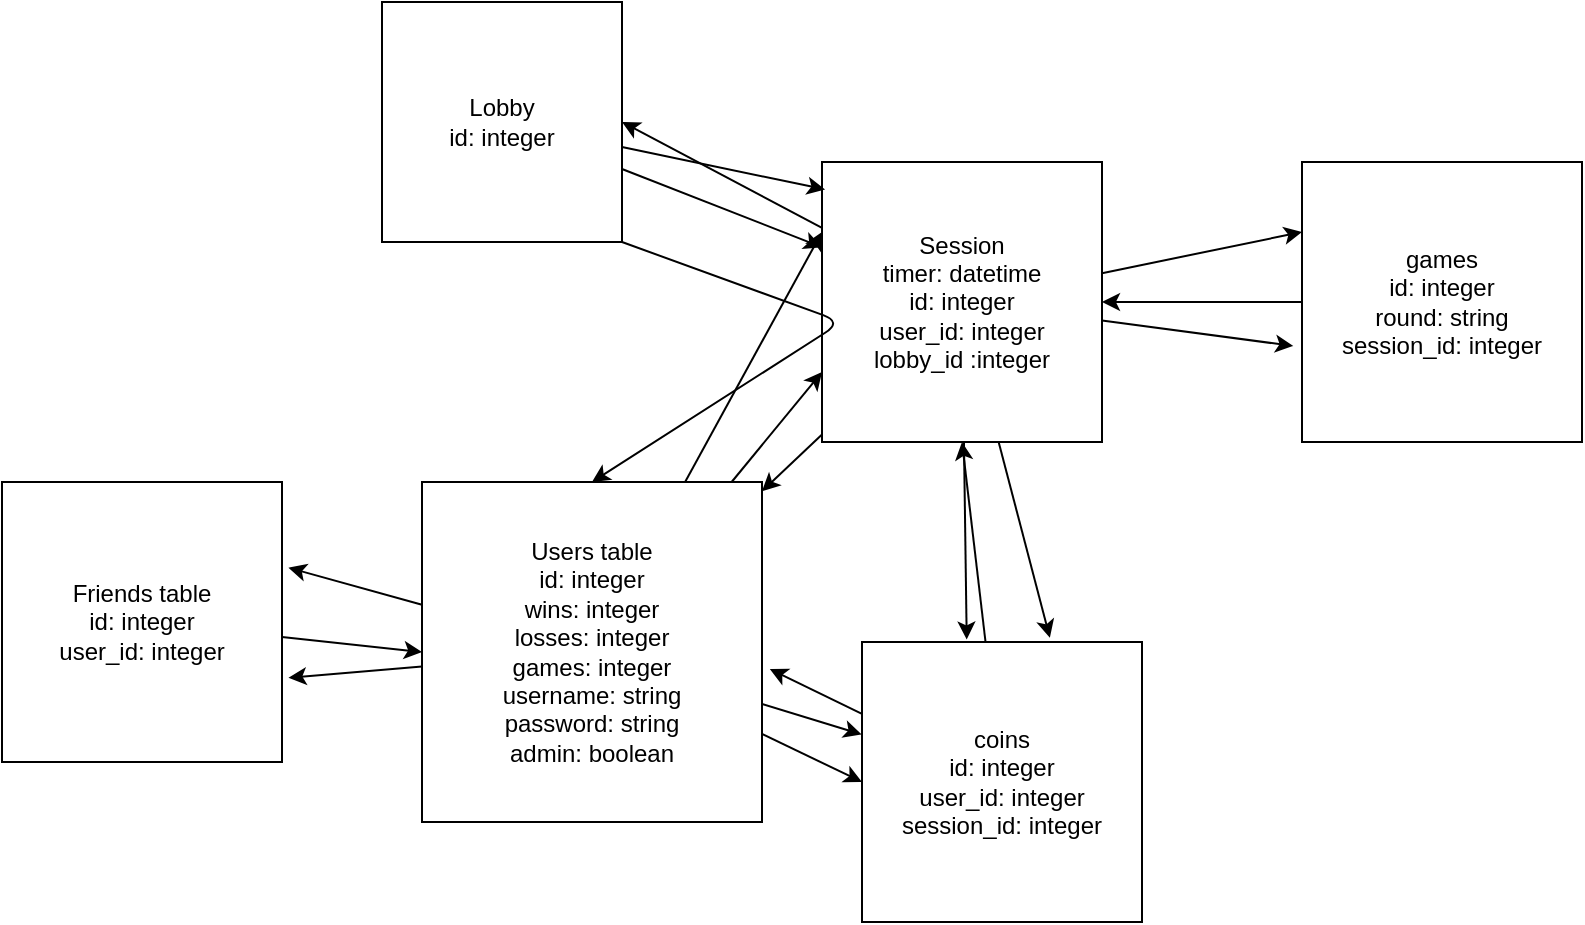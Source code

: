 <mxfile>
    <diagram id="SXnXjJQqn66twB2WPe2S" name="Page-1">
        <mxGraphModel dx="1054" dy="617" grid="1" gridSize="10" guides="1" tooltips="1" connect="1" arrows="1" fold="1" page="1" pageScale="1" pageWidth="850" pageHeight="1100" math="0" shadow="0">
            <root>
                <mxCell id="0"/>
                <mxCell id="1" parent="0"/>
                <mxCell id="11" style="edgeStyle=none;html=1;entryX=0;entryY=0.5;entryDx=0;entryDy=0;" parent="1" source="2" target="4" edge="1">
                    <mxGeometry relative="1" as="geometry"/>
                </mxCell>
                <mxCell id="2" value="Friends table&lt;br&gt;id: integer&lt;br&gt;user_id: integer" style="whiteSpace=wrap;html=1;aspect=fixed;" parent="1" vertex="1">
                    <mxGeometry x="10" y="240" width="140" height="140" as="geometry"/>
                </mxCell>
                <mxCell id="9" style="edgeStyle=none;html=1;entryX=0.5;entryY=1;entryDx=0;entryDy=0;" parent="1" source="3" target="6" edge="1">
                    <mxGeometry relative="1" as="geometry"/>
                </mxCell>
                <mxCell id="10" style="edgeStyle=none;html=1;entryX=1.023;entryY=0.55;entryDx=0;entryDy=0;entryPerimeter=0;" parent="1" source="3" target="4" edge="1">
                    <mxGeometry relative="1" as="geometry"/>
                </mxCell>
                <mxCell id="3" value="coins&lt;br&gt;id: integer&lt;br&gt;user_id: integer&lt;br&gt;session_id: integer" style="whiteSpace=wrap;html=1;aspect=fixed;" parent="1" vertex="1">
                    <mxGeometry x="440" y="320" width="140" height="140" as="geometry"/>
                </mxCell>
                <mxCell id="12" style="edgeStyle=none;html=1;entryX=1.023;entryY=0.306;entryDx=0;entryDy=0;entryPerimeter=0;" parent="1" source="4" target="2" edge="1">
                    <mxGeometry relative="1" as="geometry"/>
                </mxCell>
                <mxCell id="13" style="edgeStyle=none;html=1;entryX=1.023;entryY=0.699;entryDx=0;entryDy=0;entryPerimeter=0;" parent="1" source="4" target="2" edge="1">
                    <mxGeometry relative="1" as="geometry"/>
                </mxCell>
                <mxCell id="14" style="edgeStyle=none;html=1;entryX=0;entryY=0.5;entryDx=0;entryDy=0;" parent="1" source="4" target="3" edge="1">
                    <mxGeometry relative="1" as="geometry"/>
                </mxCell>
                <mxCell id="15" style="edgeStyle=none;html=1;entryX=-0.001;entryY=0.33;entryDx=0;entryDy=0;entryPerimeter=0;" parent="1" source="4" target="3" edge="1">
                    <mxGeometry relative="1" as="geometry"/>
                </mxCell>
                <mxCell id="16" style="edgeStyle=none;html=1;entryX=0;entryY=0.25;entryDx=0;entryDy=0;" parent="1" source="4" target="6" edge="1">
                    <mxGeometry relative="1" as="geometry"/>
                </mxCell>
                <mxCell id="17" style="edgeStyle=none;html=1;entryX=0;entryY=0.75;entryDx=0;entryDy=0;" parent="1" source="4" target="6" edge="1">
                    <mxGeometry relative="1" as="geometry"/>
                </mxCell>
                <mxCell id="4" value="Users table&lt;br&gt;id: integer&lt;br&gt;wins: integer&lt;br&gt;losses: integer&lt;br&gt;games: integer&lt;br&gt;username: string&lt;br&gt;password: string&lt;br&gt;admin: boolean" style="whiteSpace=wrap;html=1;aspect=fixed;" parent="1" vertex="1">
                    <mxGeometry x="220" y="240" width="170" height="170" as="geometry"/>
                </mxCell>
                <mxCell id="20" style="edgeStyle=none;html=1;entryX=1;entryY=0.5;entryDx=0;entryDy=0;" parent="1" source="5" target="6" edge="1">
                    <mxGeometry relative="1" as="geometry"/>
                </mxCell>
                <mxCell id="5" value="games&lt;br&gt;id: integer&lt;br&gt;round: string&lt;br&gt;session_id: integer" style="whiteSpace=wrap;html=1;aspect=fixed;" parent="1" vertex="1">
                    <mxGeometry x="660" y="80" width="140" height="140" as="geometry"/>
                </mxCell>
                <mxCell id="18" style="edgeStyle=none;html=1;entryX=0;entryY=0.25;entryDx=0;entryDy=0;" parent="1" source="6" target="5" edge="1">
                    <mxGeometry relative="1" as="geometry"/>
                </mxCell>
                <mxCell id="19" style="edgeStyle=none;html=1;entryX=-0.031;entryY=0.657;entryDx=0;entryDy=0;entryPerimeter=0;" parent="1" source="6" target="5" edge="1">
                    <mxGeometry relative="1" as="geometry"/>
                </mxCell>
                <mxCell id="21" style="edgeStyle=none;html=1;entryX=0.374;entryY=-0.009;entryDx=0;entryDy=0;entryPerimeter=0;" parent="1" source="6" target="3" edge="1">
                    <mxGeometry relative="1" as="geometry"/>
                </mxCell>
                <mxCell id="22" style="edgeStyle=none;html=1;entryX=0.671;entryY=-0.015;entryDx=0;entryDy=0;entryPerimeter=0;" parent="1" source="6" target="3" edge="1">
                    <mxGeometry relative="1" as="geometry"/>
                </mxCell>
                <mxCell id="23" style="edgeStyle=none;html=1;" parent="1" source="6" target="4" edge="1">
                    <mxGeometry relative="1" as="geometry"/>
                </mxCell>
                <mxCell id="25" style="edgeStyle=none;html=1;entryX=1;entryY=0.5;entryDx=0;entryDy=0;" edge="1" parent="1" source="6" target="24">
                    <mxGeometry relative="1" as="geometry"/>
                </mxCell>
                <mxCell id="6" value="Session&lt;br&gt;timer: datetime&lt;br&gt;id: integer&lt;br&gt;user_id: integer&lt;br&gt;lobby_id :integer" style="whiteSpace=wrap;html=1;aspect=fixed;" parent="1" vertex="1">
                    <mxGeometry x="420" y="80" width="140" height="140" as="geometry"/>
                </mxCell>
                <mxCell id="26" style="edgeStyle=none;html=1;" edge="1" parent="1" source="24" target="6">
                    <mxGeometry relative="1" as="geometry"/>
                </mxCell>
                <mxCell id="28" style="edgeStyle=none;html=1;entryX=0.011;entryY=0.098;entryDx=0;entryDy=0;entryPerimeter=0;" edge="1" parent="1" source="24" target="6">
                    <mxGeometry relative="1" as="geometry"/>
                </mxCell>
                <mxCell id="30" style="edgeStyle=none;html=1;entryX=0.5;entryY=0;entryDx=0;entryDy=0;exitX=1;exitY=1;exitDx=0;exitDy=0;" edge="1" parent="1" source="24" target="4">
                    <mxGeometry relative="1" as="geometry">
                        <Array as="points">
                            <mxPoint x="430" y="160"/>
                        </Array>
                    </mxGeometry>
                </mxCell>
                <mxCell id="24" value="Lobby&lt;br&gt;id: integer&lt;br&gt;" style="whiteSpace=wrap;html=1;aspect=fixed;" vertex="1" parent="1">
                    <mxGeometry x="200" width="120" height="120" as="geometry"/>
                </mxCell>
            </root>
        </mxGraphModel>
    </diagram>
</mxfile>